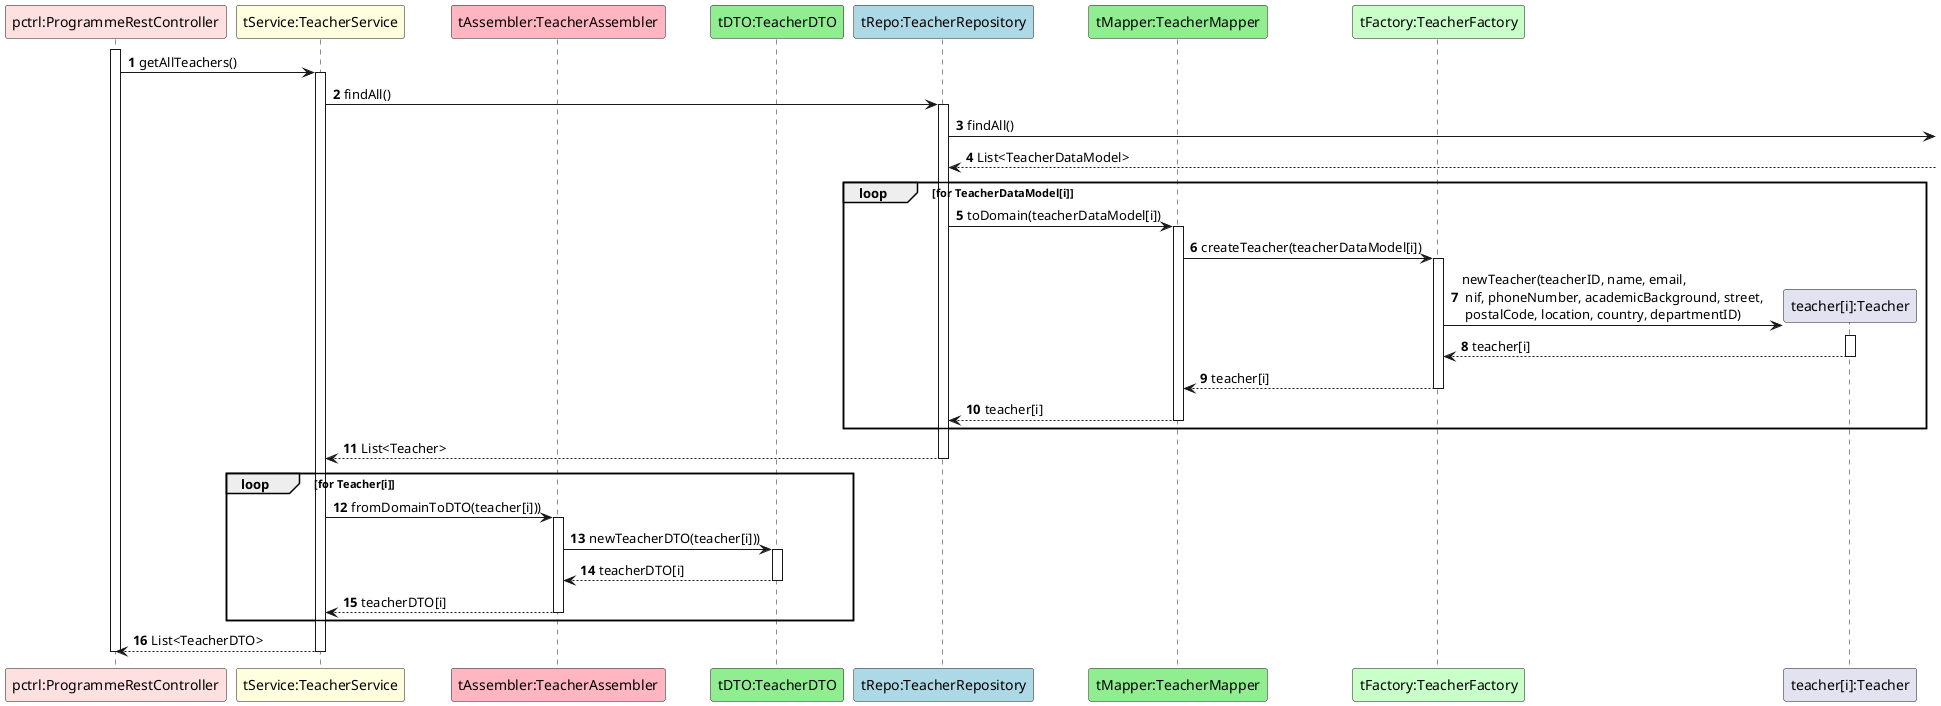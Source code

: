 @startuml
autonumber

participant "pctrl:ProgrammeRestController" as C #implementation
participant "tService:TeacherService" as TS #lightyellow
participant "tAssembler:TeacherAssembler" as TA #lightpink
participant "tDTO:TeacherDTO" as TDTO #lightgreen
participant "tRepo:TeacherRepository" as TR #lightblue
participant "tMapper:TeacherMapper" as M #lightgreen
participant "tFactory:TeacherFactory" as TF #technology
participant "teacher[i]:Teacher" as T

activate C
C -> TS ++: getAllTeachers()

TS -> TR ++: findAll()

TR -> : findAll()
TR <-- : List<TeacherDataModel>

loop for TeacherDataModel[i]
TR -> M ++: toDomain(teacherDataModel[i])
M -> TF ++: createTeacher(teacherDataModel[i])
TF -> T**: newTeacher(teacherID, name, email, \n nif, phoneNumber, academicBackground, street, \n postalCode, location, country, departmentID)
activate T
T --> TF --: teacher[i]
TF --> M --: teacher[i]
M --> TR --: teacher[i]
end

TR --> TS --: List<Teacher>
loop for Teacher[i]
TS -> TA ++ :fromDomainToDTO(teacher[i]))
TA -> TDTO ++: newTeacherDTO(teacher[i]))
TDTO --> TA --: teacherDTO[i]
TA --> TS --: teacherDTO[i]
end

TS --> C --: List<TeacherDTO>
deactivate C
@enduml